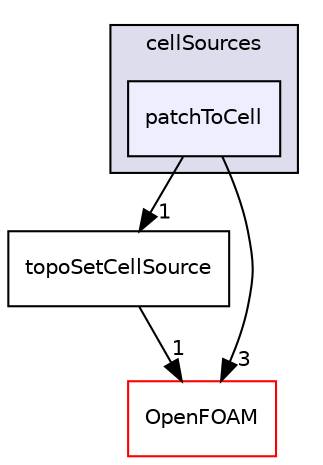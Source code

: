 digraph "src/meshTools/sets/cellSources/patchToCell" {
  bgcolor=transparent;
  compound=true
  node [ fontsize="10", fontname="Helvetica"];
  edge [ labelfontsize="10", labelfontname="Helvetica"];
  subgraph clusterdir_fc621d78dcee889743a7b51abdefc9d7 {
    graph [ bgcolor="#ddddee", pencolor="black", label="cellSources" fontname="Helvetica", fontsize="10", URL="dir_fc621d78dcee889743a7b51abdefc9d7.html"]
  dir_4c5ccc64c40667afa510bdbba31209c7 [shape=box, label="patchToCell", style="filled", fillcolor="#eeeeff", pencolor="black", URL="dir_4c5ccc64c40667afa510bdbba31209c7.html"];
  }
  dir_3570c6bb5166bbf938854d30b3221ba9 [shape=box label="topoSetCellSource" URL="dir_3570c6bb5166bbf938854d30b3221ba9.html"];
  dir_c5473ff19b20e6ec4dfe5c310b3778a8 [shape=box label="OpenFOAM" color="red" URL="dir_c5473ff19b20e6ec4dfe5c310b3778a8.html"];
  dir_3570c6bb5166bbf938854d30b3221ba9->dir_c5473ff19b20e6ec4dfe5c310b3778a8 [headlabel="1", labeldistance=1.5 headhref="dir_002074_002151.html"];
  dir_4c5ccc64c40667afa510bdbba31209c7->dir_3570c6bb5166bbf938854d30b3221ba9 [headlabel="1", labeldistance=1.5 headhref="dir_002065_002074.html"];
  dir_4c5ccc64c40667afa510bdbba31209c7->dir_c5473ff19b20e6ec4dfe5c310b3778a8 [headlabel="3", labeldistance=1.5 headhref="dir_002065_002151.html"];
}
